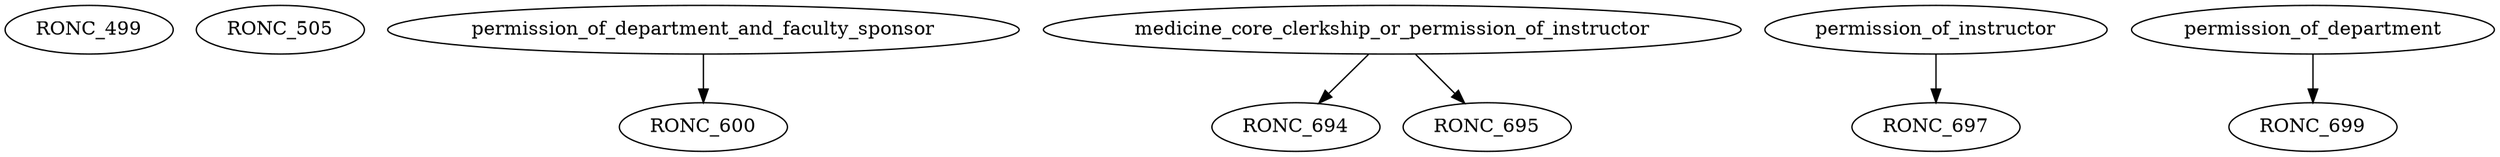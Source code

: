 digraph G {
    RONC_499;
    RONC_505;
    edge [color=black];
    permission_of_department_and_faculty_sponsor -> RONC_600;
    edge [color=black];
    medicine_core_clerkship_or_permission_of_instructor -> RONC_694;
    edge [color=black];
    medicine_core_clerkship_or_permission_of_instructor -> RONC_695;
    edge [color=black];
    permission_of_instructor -> RONC_697;
    edge [color=black];
    permission_of_department -> RONC_699;
}
